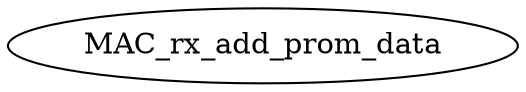 strict digraph "" {
	MAC_rx_add_prom_data	 [complexity=0,
		importance=0.0344827586207,
		rank=0.0];
}

